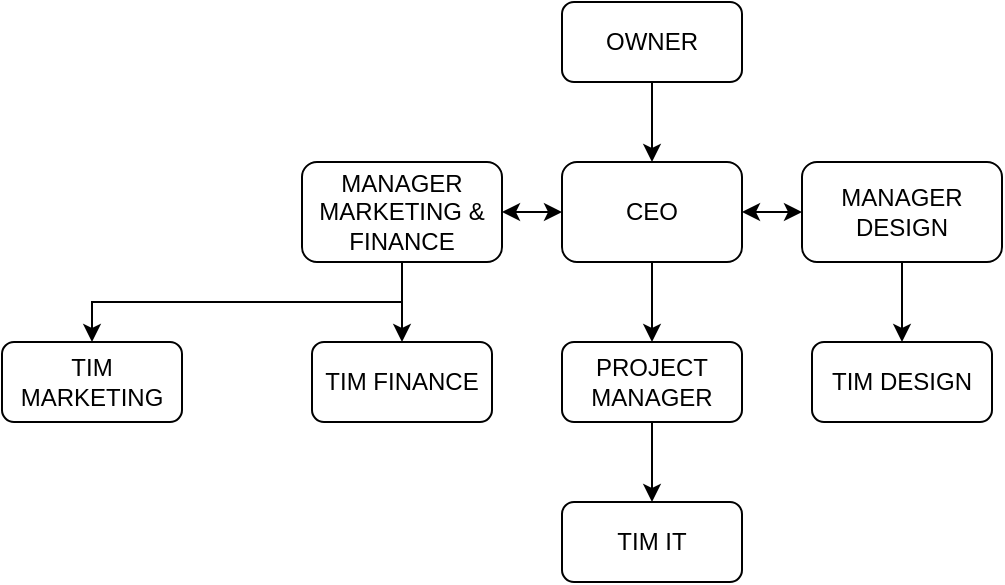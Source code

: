 <mxfile version="15.7.0" type="github">
  <diagram id="AqlKQwU-S8c9Pmz84k00" name="Page-1">
    <mxGraphModel dx="868" dy="520" grid="1" gridSize="10" guides="1" tooltips="1" connect="1" arrows="1" fold="1" page="1" pageScale="1" pageWidth="850" pageHeight="1100" math="0" shadow="0">
      <root>
        <mxCell id="0" />
        <mxCell id="1" parent="0" />
        <mxCell id="54bN2TXxA8FiFpmAvEPT-1" value="OWNER" style="rounded=1;whiteSpace=wrap;html=1;" vertex="1" parent="1">
          <mxGeometry x="360" y="50" width="90" height="40" as="geometry" />
        </mxCell>
        <mxCell id="54bN2TXxA8FiFpmAvEPT-17" style="edgeStyle=orthogonalEdgeStyle;rounded=0;orthogonalLoop=1;jettySize=auto;html=1;exitX=0.5;exitY=1;exitDx=0;exitDy=0;entryX=0.5;entryY=0;entryDx=0;entryDy=0;" edge="1" parent="1" source="54bN2TXxA8FiFpmAvEPT-3" target="54bN2TXxA8FiFpmAvEPT-14">
          <mxGeometry relative="1" as="geometry" />
        </mxCell>
        <mxCell id="54bN2TXxA8FiFpmAvEPT-20" style="edgeStyle=orthogonalEdgeStyle;rounded=0;orthogonalLoop=1;jettySize=auto;html=1;exitX=0.5;exitY=1;exitDx=0;exitDy=0;entryX=0.5;entryY=0;entryDx=0;entryDy=0;" edge="1" parent="1" source="54bN2TXxA8FiFpmAvEPT-3" target="54bN2TXxA8FiFpmAvEPT-19">
          <mxGeometry relative="1" as="geometry" />
        </mxCell>
        <mxCell id="54bN2TXxA8FiFpmAvEPT-3" value="MANAGER&lt;br&gt;MARKETING &amp;amp; FINANCE" style="rounded=1;whiteSpace=wrap;html=1;" vertex="1" parent="1">
          <mxGeometry x="230" y="130" width="100" height="50" as="geometry" />
        </mxCell>
        <mxCell id="54bN2TXxA8FiFpmAvEPT-15" style="edgeStyle=orthogonalEdgeStyle;rounded=0;orthogonalLoop=1;jettySize=auto;html=1;exitX=0.5;exitY=1;exitDx=0;exitDy=0;entryX=0.5;entryY=0;entryDx=0;entryDy=0;" edge="1" parent="1" source="54bN2TXxA8FiFpmAvEPT-4" target="54bN2TXxA8FiFpmAvEPT-11">
          <mxGeometry relative="1" as="geometry" />
        </mxCell>
        <mxCell id="54bN2TXxA8FiFpmAvEPT-4" value="CEO" style="rounded=1;whiteSpace=wrap;html=1;" vertex="1" parent="1">
          <mxGeometry x="360" y="130" width="90" height="50" as="geometry" />
        </mxCell>
        <mxCell id="54bN2TXxA8FiFpmAvEPT-18" style="edgeStyle=orthogonalEdgeStyle;rounded=0;orthogonalLoop=1;jettySize=auto;html=1;exitX=0.5;exitY=1;exitDx=0;exitDy=0;entryX=0.5;entryY=0;entryDx=0;entryDy=0;" edge="1" parent="1" source="54bN2TXxA8FiFpmAvEPT-5" target="54bN2TXxA8FiFpmAvEPT-13">
          <mxGeometry relative="1" as="geometry" />
        </mxCell>
        <mxCell id="54bN2TXxA8FiFpmAvEPT-5" value="MANAGER&lt;br&gt;DESIGN" style="rounded=1;whiteSpace=wrap;html=1;" vertex="1" parent="1">
          <mxGeometry x="480" y="130" width="100" height="50" as="geometry" />
        </mxCell>
        <mxCell id="54bN2TXxA8FiFpmAvEPT-7" value="" style="endArrow=classic;html=1;rounded=0;entryX=0.5;entryY=0;entryDx=0;entryDy=0;exitX=0.5;exitY=1;exitDx=0;exitDy=0;" edge="1" parent="1" source="54bN2TXxA8FiFpmAvEPT-1" target="54bN2TXxA8FiFpmAvEPT-4">
          <mxGeometry width="50" height="50" relative="1" as="geometry">
            <mxPoint x="400" y="90" as="sourcePoint" />
            <mxPoint x="450" y="40" as="targetPoint" />
          </mxGeometry>
        </mxCell>
        <mxCell id="54bN2TXxA8FiFpmAvEPT-9" value="" style="endArrow=classic;startArrow=classic;html=1;rounded=0;entryX=0;entryY=0.5;entryDx=0;entryDy=0;exitX=1;exitY=0.5;exitDx=0;exitDy=0;" edge="1" parent="1" source="54bN2TXxA8FiFpmAvEPT-3" target="54bN2TXxA8FiFpmAvEPT-4">
          <mxGeometry width="50" height="50" relative="1" as="geometry">
            <mxPoint x="320" y="190" as="sourcePoint" />
            <mxPoint x="370" y="140" as="targetPoint" />
          </mxGeometry>
        </mxCell>
        <mxCell id="54bN2TXxA8FiFpmAvEPT-10" value="" style="endArrow=classic;startArrow=classic;html=1;rounded=0;exitX=1;exitY=0.5;exitDx=0;exitDy=0;entryX=0;entryY=0.5;entryDx=0;entryDy=0;" edge="1" parent="1" source="54bN2TXxA8FiFpmAvEPT-4" target="54bN2TXxA8FiFpmAvEPT-5">
          <mxGeometry width="50" height="50" relative="1" as="geometry">
            <mxPoint x="440" y="135" as="sourcePoint" />
            <mxPoint x="480" y="185" as="targetPoint" />
          </mxGeometry>
        </mxCell>
        <mxCell id="54bN2TXxA8FiFpmAvEPT-16" style="edgeStyle=orthogonalEdgeStyle;rounded=0;orthogonalLoop=1;jettySize=auto;html=1;exitX=0.5;exitY=1;exitDx=0;exitDy=0;entryX=0.5;entryY=0;entryDx=0;entryDy=0;" edge="1" parent="1" source="54bN2TXxA8FiFpmAvEPT-11" target="54bN2TXxA8FiFpmAvEPT-12">
          <mxGeometry relative="1" as="geometry" />
        </mxCell>
        <mxCell id="54bN2TXxA8FiFpmAvEPT-11" value="PROJECT&lt;br&gt;MANAGER" style="rounded=1;whiteSpace=wrap;html=1;" vertex="1" parent="1">
          <mxGeometry x="360" y="220" width="90" height="40" as="geometry" />
        </mxCell>
        <mxCell id="54bN2TXxA8FiFpmAvEPT-12" value="TIM IT" style="rounded=1;whiteSpace=wrap;html=1;" vertex="1" parent="1">
          <mxGeometry x="360" y="300" width="90" height="40" as="geometry" />
        </mxCell>
        <mxCell id="54bN2TXxA8FiFpmAvEPT-13" value="TIM DESIGN" style="rounded=1;whiteSpace=wrap;html=1;" vertex="1" parent="1">
          <mxGeometry x="485" y="220" width="90" height="40" as="geometry" />
        </mxCell>
        <mxCell id="54bN2TXxA8FiFpmAvEPT-14" value="TIM MARKETING" style="rounded=1;whiteSpace=wrap;html=1;" vertex="1" parent="1">
          <mxGeometry x="80" y="220" width="90" height="40" as="geometry" />
        </mxCell>
        <mxCell id="54bN2TXxA8FiFpmAvEPT-19" value="TIM FINANCE" style="rounded=1;whiteSpace=wrap;html=1;" vertex="1" parent="1">
          <mxGeometry x="235" y="220" width="90" height="40" as="geometry" />
        </mxCell>
      </root>
    </mxGraphModel>
  </diagram>
</mxfile>
